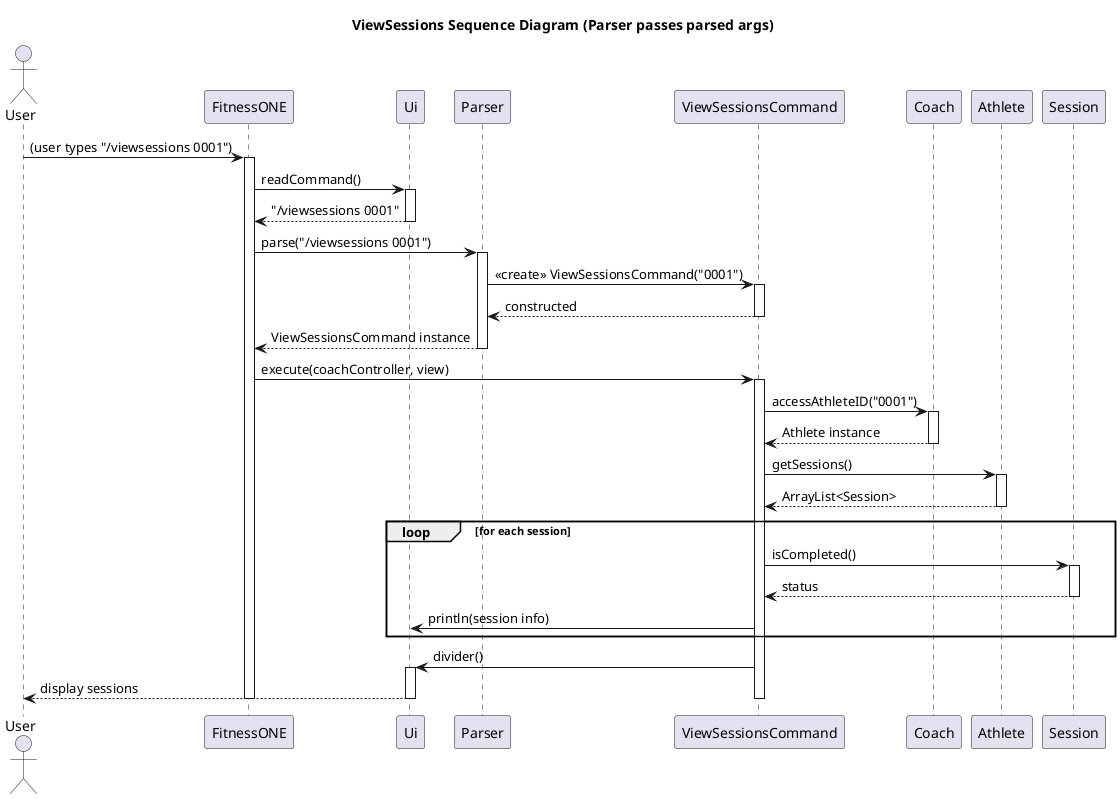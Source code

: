 @startuml
title ViewSessions Sequence Diagram (Parser passes parsed args)

actor User
participant FitnessONE
participant Ui
participant Parser
participant ViewSessionsCommand
participant Coach

User -> FitnessONE: (user types "/viewsessions 0001")
activate FitnessONE

FitnessONE -> Ui: readCommand()
activate Ui
Ui --> FitnessONE: "/viewsessions 0001"
deactivate Ui

FitnessONE -> Parser: parse("/viewsessions 0001")
activate Parser
' Parser parses arguments first, then constructs command with parsed params
Parser -> ViewSessionsCommand: <<create>> ViewSessionsCommand("0001")
activate ViewSessionsCommand
ViewSessionsCommand --> Parser: constructed
deactivate ViewSessionsCommand
Parser --> FitnessONE: ViewSessionsCommand instance
deactivate Parser

FitnessONE -> ViewSessionsCommand: execute(coachController, view)
activate ViewSessionsCommand
ViewSessionsCommand -> Coach: accessAthleteID("0001")
activate Coach
Coach --> ViewSessionsCommand: Athlete instance
deactivate Coach
ViewSessionsCommand -> Athlete: getSessions()
activate Athlete
Athlete --> ViewSessionsCommand: ArrayList<Session>
deactivate Athlete

loop for each session
    ViewSessionsCommand -> Session: isCompleted()
    activate Session
    Session --> ViewSessionsCommand: status
    deactivate Session
    ViewSessionsCommand -> Ui: println(session info)
end

ViewSessionsCommand -> Ui: divider()
activate Ui
Ui --> User: display sessions
deactivate Ui
deactivate ViewSessionsCommand

deactivate FitnessONE
@enduml

